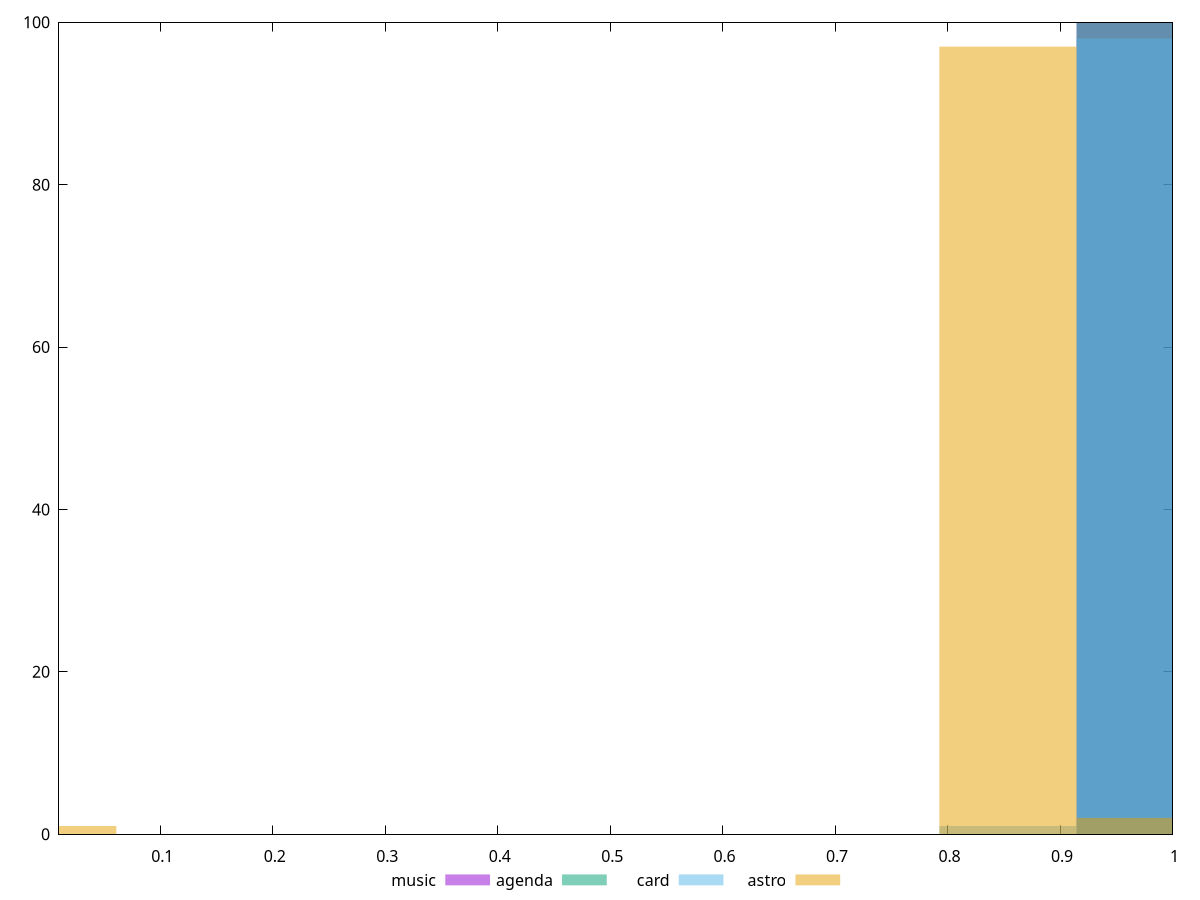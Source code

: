 reset

$music <<EOF
0.9756973789724734 100
EOF

$agenda <<EOF
0.9756973789724734 100
EOF

$card <<EOF
0.9756973789724734 98
0.8537352066009143 1
EOF

$astro <<EOF
0.8537352066009143 97
0.9756973789724734 2
0 1
EOF

set key outside below
set boxwidth 0.12196217237155918
set xrange [0.01:1]
set yrange [0:100]
set trange [0:100]
set style fill transparent solid 0.5 noborder
set terminal svg size 640, 520 enhanced background rgb 'white'
set output "reports/report_00030_2021-02-24T20-42-31.540Z/cumulative-layout-shift/comparison/histogram/all_score.svg"

plot $music title "music" with boxes, \
     $agenda title "agenda" with boxes, \
     $card title "card" with boxes, \
     $astro title "astro" with boxes

reset
